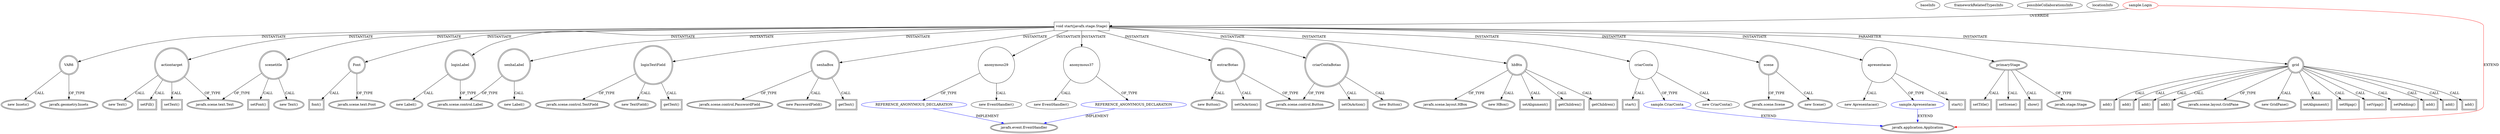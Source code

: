 digraph {
baseInfo[graphId=3743,category="extension_graph",isAnonymous=false,possibleRelation=true]
frameworkRelatedTypesInfo[0="javafx.application.Application"]
possibleCollaborationsInfo[0="3743~OVERRIDING_METHOD_DECLARATION-INSTANTIATION-~javafx.application.Application ~javafx.event.EventHandler ~false~true",1="3743~OVERRIDING_METHOD_DECLARATION-INSTANTIATION-~javafx.application.Application ~javafx.application.Application ~false~false"]
locationInfo[projectName="nandoacoelho-SGFP-Sistema-Gerenciador-Financeiro-Pessoal",filePath="/nandoacoelho-SGFP-Sistema-Gerenciador-Financeiro-Pessoal/SGFP-Sistema-Gerenciador-Financeiro-Pessoal-master/src/sample/Login.java",contextSignature="Login",graphId="3743"]
0[label="sample.Login",vertexType="ROOT_CLIENT_CLASS_DECLARATION",isFrameworkType=false,color=red]
1[label="javafx.application.Application",vertexType="FRAMEWORK_CLASS_TYPE",isFrameworkType=true,peripheries=2]
2[label="void start(javafx.stage.Stage)",vertexType="OVERRIDING_METHOD_DECLARATION",isFrameworkType=false,shape=box]
3[label="primaryStage",vertexType="PARAMETER_DECLARATION",isFrameworkType=true,peripheries=2]
4[label="javafx.stage.Stage",vertexType="FRAMEWORK_CLASS_TYPE",isFrameworkType=true,peripheries=2]
6[label="setTitle()",vertexType="INSIDE_CALL",isFrameworkType=true,peripheries=2,shape=box]
8[label="grid",vertexType="VARIABLE_EXPRESION",isFrameworkType=true,peripheries=2,shape=circle]
9[label="javafx.scene.layout.GridPane",vertexType="FRAMEWORK_CLASS_TYPE",isFrameworkType=true,peripheries=2]
7[label="new GridPane()",vertexType="CONSTRUCTOR_CALL",isFrameworkType=true,peripheries=2]
11[label="setAlignment()",vertexType="INSIDE_CALL",isFrameworkType=true,peripheries=2,shape=box]
13[label="setHgap()",vertexType="INSIDE_CALL",isFrameworkType=true,peripheries=2,shape=box]
15[label="setVgap()",vertexType="INSIDE_CALL",isFrameworkType=true,peripheries=2,shape=box]
17[label="setPadding()",vertexType="INSIDE_CALL",isFrameworkType=true,peripheries=2,shape=box]
19[label="VAR6",vertexType="VARIABLE_EXPRESION",isFrameworkType=true,peripheries=2,shape=circle]
20[label="javafx.geometry.Insets",vertexType="FRAMEWORK_CLASS_TYPE",isFrameworkType=true,peripheries=2]
18[label="new Insets()",vertexType="CONSTRUCTOR_CALL",isFrameworkType=true,peripheries=2]
22[label="scenetitle",vertexType="VARIABLE_EXPRESION",isFrameworkType=true,peripheries=2,shape=circle]
23[label="javafx.scene.text.Text",vertexType="FRAMEWORK_CLASS_TYPE",isFrameworkType=true,peripheries=2]
21[label="new Text()",vertexType="CONSTRUCTOR_CALL",isFrameworkType=true,peripheries=2]
25[label="setFont()",vertexType="INSIDE_CALL",isFrameworkType=true,peripheries=2,shape=box]
26[label="Font",vertexType="VARIABLE_EXPRESION",isFrameworkType=true,peripheries=2,shape=circle]
28[label="javafx.scene.text.Font",vertexType="FRAMEWORK_CLASS_TYPE",isFrameworkType=true,peripheries=2]
27[label="font()",vertexType="INSIDE_CALL",isFrameworkType=true,peripheries=2,shape=box]
30[label="add()",vertexType="INSIDE_CALL",isFrameworkType=true,peripheries=2,shape=box]
32[label="loginLabel",vertexType="VARIABLE_EXPRESION",isFrameworkType=true,peripheries=2,shape=circle]
33[label="javafx.scene.control.Label",vertexType="FRAMEWORK_CLASS_TYPE",isFrameworkType=true,peripheries=2]
31[label="new Label()",vertexType="CONSTRUCTOR_CALL",isFrameworkType=true,peripheries=2]
35[label="add()",vertexType="INSIDE_CALL",isFrameworkType=true,peripheries=2,shape=box]
37[label="loginTextField",vertexType="VARIABLE_EXPRESION",isFrameworkType=true,peripheries=2,shape=circle]
38[label="javafx.scene.control.TextField",vertexType="FRAMEWORK_CLASS_TYPE",isFrameworkType=true,peripheries=2]
36[label="new TextField()",vertexType="CONSTRUCTOR_CALL",isFrameworkType=true,peripheries=2]
40[label="add()",vertexType="INSIDE_CALL",isFrameworkType=true,peripheries=2,shape=box]
42[label="senhaLabel",vertexType="VARIABLE_EXPRESION",isFrameworkType=true,peripheries=2,shape=circle]
41[label="new Label()",vertexType="CONSTRUCTOR_CALL",isFrameworkType=true,peripheries=2]
45[label="add()",vertexType="INSIDE_CALL",isFrameworkType=true,peripheries=2,shape=box]
47[label="senhaBox",vertexType="VARIABLE_EXPRESION",isFrameworkType=true,peripheries=2,shape=circle]
48[label="javafx.scene.control.PasswordField",vertexType="FRAMEWORK_CLASS_TYPE",isFrameworkType=true,peripheries=2]
46[label="new PasswordField()",vertexType="CONSTRUCTOR_CALL",isFrameworkType=true,peripheries=2]
50[label="add()",vertexType="INSIDE_CALL",isFrameworkType=true,peripheries=2,shape=box]
52[label="criarContaBotao",vertexType="VARIABLE_EXPRESION",isFrameworkType=true,peripheries=2,shape=circle]
53[label="javafx.scene.control.Button",vertexType="FRAMEWORK_CLASS_TYPE",isFrameworkType=true,peripheries=2]
51[label="new Button()",vertexType="CONSTRUCTOR_CALL",isFrameworkType=true,peripheries=2]
55[label="entrarBotao",vertexType="VARIABLE_EXPRESION",isFrameworkType=true,peripheries=2,shape=circle]
54[label="new Button()",vertexType="CONSTRUCTOR_CALL",isFrameworkType=true,peripheries=2]
58[label="hbBtn",vertexType="VARIABLE_EXPRESION",isFrameworkType=true,peripheries=2,shape=circle]
59[label="javafx.scene.layout.HBox",vertexType="FRAMEWORK_CLASS_TYPE",isFrameworkType=true,peripheries=2]
57[label="new HBox()",vertexType="CONSTRUCTOR_CALL",isFrameworkType=true,peripheries=2]
61[label="setAlignment()",vertexType="INSIDE_CALL",isFrameworkType=true,peripheries=2,shape=box]
63[label="getChildren()",vertexType="INSIDE_CALL",isFrameworkType=true,peripheries=2,shape=box]
65[label="getChildren()",vertexType="INSIDE_CALL",isFrameworkType=true,peripheries=2,shape=box]
67[label="add()",vertexType="INSIDE_CALL",isFrameworkType=true,peripheries=2,shape=box]
69[label="actiontarget",vertexType="VARIABLE_EXPRESION",isFrameworkType=true,peripheries=2,shape=circle]
68[label="new Text()",vertexType="CONSTRUCTOR_CALL",isFrameworkType=true,peripheries=2]
72[label="add()",vertexType="INSIDE_CALL",isFrameworkType=true,peripheries=2,shape=box]
74[label="setOnAction()",vertexType="INSIDE_CALL",isFrameworkType=true,peripheries=2,shape=box]
76[label="anonymous29",vertexType="VARIABLE_EXPRESION",isFrameworkType=false,shape=circle]
77[label="REFERENCE_ANONYMOUS_DECLARATION",vertexType="REFERENCE_ANONYMOUS_DECLARATION",isFrameworkType=false,color=blue]
78[label="javafx.event.EventHandler",vertexType="FRAMEWORK_INTERFACE_TYPE",isFrameworkType=true,peripheries=2]
75[label="new EventHandler()",vertexType="CONSTRUCTOR_CALL",isFrameworkType=false]
80[label="getText()",vertexType="INSIDE_CALL",isFrameworkType=true,peripheries=2,shape=box]
82[label="getText()",vertexType="INSIDE_CALL",isFrameworkType=true,peripheries=2,shape=box]
84[label="apresentacao",vertexType="VARIABLE_EXPRESION",isFrameworkType=false,shape=circle]
85[label="sample.Apresentacao",vertexType="REFERENCE_CLIENT_CLASS_DECLARATION",isFrameworkType=false,color=blue]
83[label="new Apresentacao()",vertexType="CONSTRUCTOR_CALL",isFrameworkType=false]
88[label="start()",vertexType="INSIDE_CALL",isFrameworkType=true,peripheries=2,shape=box]
90[label="setFill()",vertexType="INSIDE_CALL",isFrameworkType=true,peripheries=2,shape=box]
92[label="setText()",vertexType="INSIDE_CALL",isFrameworkType=true,peripheries=2,shape=box]
94[label="setOnAction()",vertexType="INSIDE_CALL",isFrameworkType=true,peripheries=2,shape=box]
96[label="anonymous37",vertexType="VARIABLE_EXPRESION",isFrameworkType=false,shape=circle]
97[label="REFERENCE_ANONYMOUS_DECLARATION",vertexType="REFERENCE_ANONYMOUS_DECLARATION",isFrameworkType=false,color=blue]
95[label="new EventHandler()",vertexType="CONSTRUCTOR_CALL",isFrameworkType=false]
100[label="criarConta",vertexType="VARIABLE_EXPRESION",isFrameworkType=false,shape=circle]
101[label="sample.CriarConta",vertexType="REFERENCE_CLIENT_CLASS_DECLARATION",isFrameworkType=false,color=blue]
99[label="new CriarConta()",vertexType="CONSTRUCTOR_CALL",isFrameworkType=false]
104[label="start()",vertexType="INSIDE_CALL",isFrameworkType=true,peripheries=2,shape=box]
106[label="scene",vertexType="VARIABLE_EXPRESION",isFrameworkType=true,peripheries=2,shape=circle]
107[label="javafx.scene.Scene",vertexType="FRAMEWORK_CLASS_TYPE",isFrameworkType=true,peripheries=2]
105[label="new Scene()",vertexType="CONSTRUCTOR_CALL",isFrameworkType=true,peripheries=2]
109[label="setScene()",vertexType="INSIDE_CALL",isFrameworkType=true,peripheries=2,shape=box]
111[label="show()",vertexType="INSIDE_CALL",isFrameworkType=true,peripheries=2,shape=box]
0->1[label="EXTEND",color=red]
0->2[label="OVERRIDE"]
3->4[label="OF_TYPE"]
2->3[label="PARAMETER"]
3->6[label="CALL"]
2->8[label="INSTANTIATE"]
8->9[label="OF_TYPE"]
8->7[label="CALL"]
8->11[label="CALL"]
8->13[label="CALL"]
8->15[label="CALL"]
8->17[label="CALL"]
2->19[label="INSTANTIATE"]
19->20[label="OF_TYPE"]
19->18[label="CALL"]
2->22[label="INSTANTIATE"]
22->23[label="OF_TYPE"]
22->21[label="CALL"]
22->25[label="CALL"]
2->26[label="INSTANTIATE"]
26->28[label="OF_TYPE"]
26->27[label="CALL"]
8->30[label="CALL"]
2->32[label="INSTANTIATE"]
32->33[label="OF_TYPE"]
32->31[label="CALL"]
8->35[label="CALL"]
2->37[label="INSTANTIATE"]
37->38[label="OF_TYPE"]
37->36[label="CALL"]
8->40[label="CALL"]
2->42[label="INSTANTIATE"]
42->33[label="OF_TYPE"]
42->41[label="CALL"]
8->45[label="CALL"]
2->47[label="INSTANTIATE"]
47->48[label="OF_TYPE"]
47->46[label="CALL"]
8->50[label="CALL"]
2->52[label="INSTANTIATE"]
52->53[label="OF_TYPE"]
52->51[label="CALL"]
2->55[label="INSTANTIATE"]
55->53[label="OF_TYPE"]
55->54[label="CALL"]
2->58[label="INSTANTIATE"]
58->59[label="OF_TYPE"]
58->57[label="CALL"]
58->61[label="CALL"]
58->63[label="CALL"]
58->65[label="CALL"]
8->67[label="CALL"]
2->69[label="INSTANTIATE"]
69->23[label="OF_TYPE"]
69->68[label="CALL"]
8->72[label="CALL"]
55->74[label="CALL"]
2->76[label="INSTANTIATE"]
77->78[label="IMPLEMENT",color=blue]
76->77[label="OF_TYPE"]
76->75[label="CALL"]
37->80[label="CALL"]
47->82[label="CALL"]
2->84[label="INSTANTIATE"]
85->1[label="EXTEND",color=blue]
84->85[label="OF_TYPE"]
84->83[label="CALL"]
84->88[label="CALL"]
69->90[label="CALL"]
69->92[label="CALL"]
52->94[label="CALL"]
2->96[label="INSTANTIATE"]
97->78[label="IMPLEMENT",color=blue]
96->97[label="OF_TYPE"]
96->95[label="CALL"]
2->100[label="INSTANTIATE"]
101->1[label="EXTEND",color=blue]
100->101[label="OF_TYPE"]
100->99[label="CALL"]
100->104[label="CALL"]
2->106[label="INSTANTIATE"]
106->107[label="OF_TYPE"]
106->105[label="CALL"]
3->109[label="CALL"]
3->111[label="CALL"]
}
